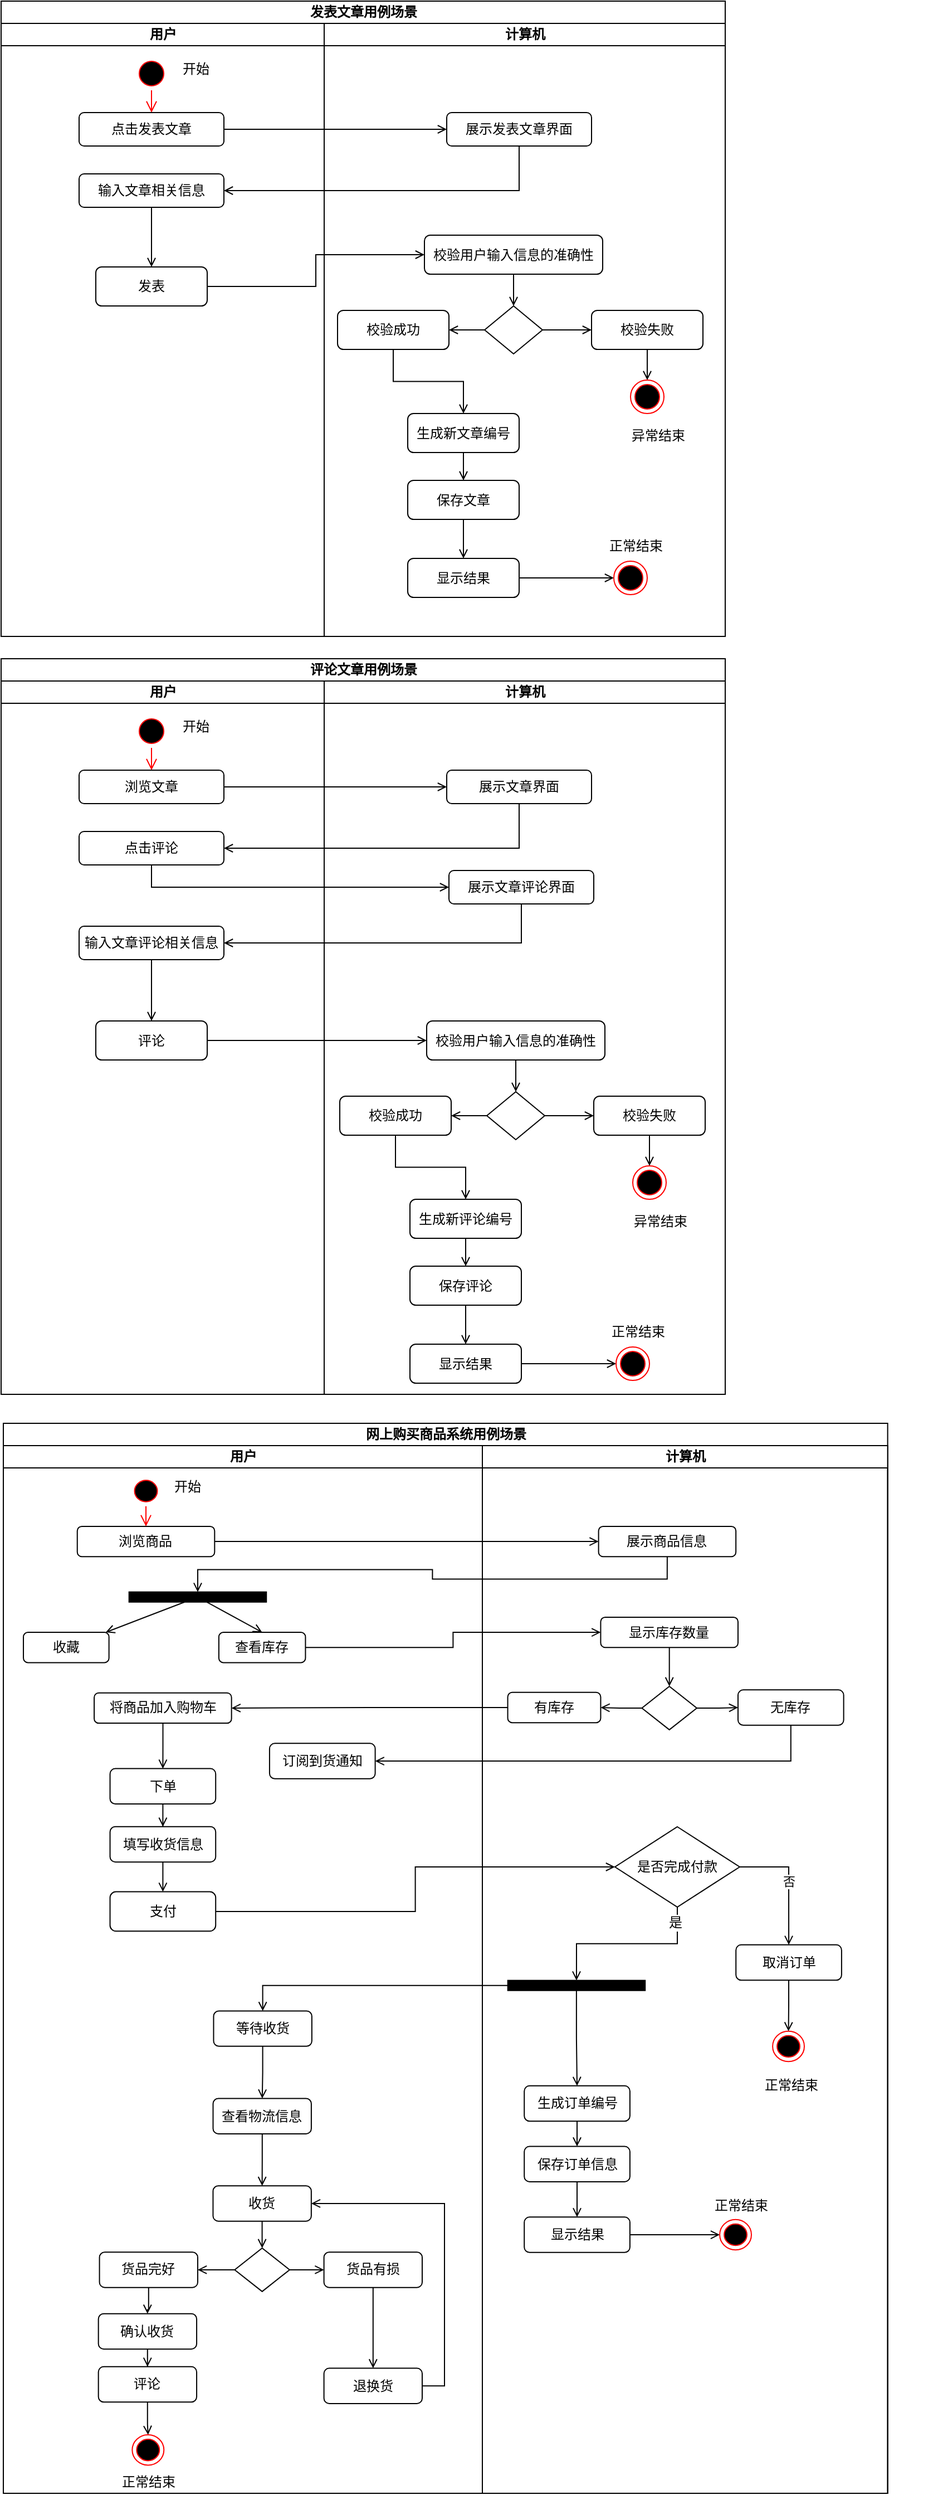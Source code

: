 <mxfile version="10.5.9" type="github"><diagram id="jBasl8lgkb4JKTrWV-qp" name="Page-1"><mxGraphModel dx="1448" dy="958" grid="1" gridSize="10" guides="1" tooltips="1" connect="1" arrows="1" fold="1" page="1" pageScale="1" pageWidth="1000" pageHeight="1169" math="0" shadow="0"><root><mxCell id="0"/><mxCell id="1" parent="0"/><mxCell id="3nHpxiF2lvMLMRA03GOL-1" value="发表文章用例场景" style="swimlane;html=1;childLayout=stackLayout;resizeParent=1;resizeParentMax=0;startSize=20;" parent="1" vertex="1"><mxGeometry x="20" y="20" width="650" height="570" as="geometry"/></mxCell><mxCell id="3nHpxiF2lvMLMRA03GOL-2" value="用户" style="swimlane;html=1;startSize=20;" parent="3nHpxiF2lvMLMRA03GOL-1" vertex="1"><mxGeometry y="20" width="290" height="550" as="geometry"/></mxCell><mxCell id="y1vb7JaNvTkRQ3xU6sZH-1" value="" style="ellipse;html=1;shape=startState;fillColor=#000000;strokeColor=#ff0000;" vertex="1" parent="3nHpxiF2lvMLMRA03GOL-2"><mxGeometry x="120" y="30" width="30" height="30" as="geometry"/></mxCell><mxCell id="y1vb7JaNvTkRQ3xU6sZH-2" value="" style="edgeStyle=orthogonalEdgeStyle;html=1;verticalAlign=bottom;endArrow=open;endSize=8;strokeColor=#ff0000;entryX=0.5;entryY=0;entryDx=0;entryDy=0;" edge="1" source="y1vb7JaNvTkRQ3xU6sZH-1" parent="3nHpxiF2lvMLMRA03GOL-2" target="y1vb7JaNvTkRQ3xU6sZH-3"><mxGeometry relative="1" as="geometry"><mxPoint x="135" y="100" as="targetPoint"/></mxGeometry></mxCell><mxCell id="y1vb7JaNvTkRQ3xU6sZH-3" value="点击发表文章" style="rounded=1;whiteSpace=wrap;html=1;" vertex="1" parent="3nHpxiF2lvMLMRA03GOL-2"><mxGeometry x="70" y="80" width="130" height="30" as="geometry"/></mxCell><mxCell id="y1vb7JaNvTkRQ3xU6sZH-38" style="edgeStyle=orthogonalEdgeStyle;rounded=0;orthogonalLoop=1;jettySize=auto;html=1;endArrow=open;endFill=0;" edge="1" parent="3nHpxiF2lvMLMRA03GOL-2" source="y1vb7JaNvTkRQ3xU6sZH-7" target="y1vb7JaNvTkRQ3xU6sZH-18"><mxGeometry relative="1" as="geometry"/></mxCell><mxCell id="y1vb7JaNvTkRQ3xU6sZH-7" value="输入文章相关信息" style="rounded=1;whiteSpace=wrap;html=1;" vertex="1" parent="3nHpxiF2lvMLMRA03GOL-2"><mxGeometry x="70" y="135" width="130" height="30" as="geometry"/></mxCell><mxCell id="y1vb7JaNvTkRQ3xU6sZH-18" value="发表" style="rounded=1;whiteSpace=wrap;html=1;" vertex="1" parent="3nHpxiF2lvMLMRA03GOL-2"><mxGeometry x="85" y="218.5" width="100" height="35" as="geometry"/></mxCell><mxCell id="y1vb7JaNvTkRQ3xU6sZH-36" value="开始" style="text;html=1;strokeColor=none;fillColor=none;align=center;verticalAlign=middle;whiteSpace=wrap;rounded=0;" vertex="1" parent="3nHpxiF2lvMLMRA03GOL-2"><mxGeometry x="150" y="32" width="50" height="18" as="geometry"/></mxCell><mxCell id="3nHpxiF2lvMLMRA03GOL-3" value="计算机" style="swimlane;html=1;startSize=20;" parent="3nHpxiF2lvMLMRA03GOL-1" vertex="1"><mxGeometry x="290" y="20" width="360" height="550" as="geometry"/></mxCell><mxCell id="y1vb7JaNvTkRQ3xU6sZH-5" value="展示发表文章界面" style="rounded=1;whiteSpace=wrap;html=1;" vertex="1" parent="3nHpxiF2lvMLMRA03GOL-3"><mxGeometry x="110" y="80" width="130" height="30" as="geometry"/></mxCell><mxCell id="y1vb7JaNvTkRQ3xU6sZH-12" style="edgeStyle=orthogonalEdgeStyle;rounded=0;orthogonalLoop=1;jettySize=auto;html=1;entryX=0.5;entryY=0;entryDx=0;entryDy=0;endArrow=open;endFill=0;" edge="1" parent="3nHpxiF2lvMLMRA03GOL-3" source="y1vb7JaNvTkRQ3xU6sZH-9" target="y1vb7JaNvTkRQ3xU6sZH-11"><mxGeometry relative="1" as="geometry"/></mxCell><mxCell id="y1vb7JaNvTkRQ3xU6sZH-9" value="校验用户输入信息的准确性" style="rounded=1;whiteSpace=wrap;html=1;" vertex="1" parent="3nHpxiF2lvMLMRA03GOL-3"><mxGeometry x="90" y="190" width="160" height="35" as="geometry"/></mxCell><mxCell id="y1vb7JaNvTkRQ3xU6sZH-14" style="edgeStyle=orthogonalEdgeStyle;rounded=0;orthogonalLoop=1;jettySize=auto;html=1;entryX=0;entryY=0.5;entryDx=0;entryDy=0;endArrow=open;endFill=0;" edge="1" parent="3nHpxiF2lvMLMRA03GOL-3" source="y1vb7JaNvTkRQ3xU6sZH-11" target="y1vb7JaNvTkRQ3xU6sZH-13"><mxGeometry relative="1" as="geometry"/></mxCell><mxCell id="y1vb7JaNvTkRQ3xU6sZH-16" style="edgeStyle=orthogonalEdgeStyle;rounded=0;orthogonalLoop=1;jettySize=auto;html=1;entryX=1;entryY=0.5;entryDx=0;entryDy=0;endArrow=open;endFill=0;" edge="1" parent="3nHpxiF2lvMLMRA03GOL-3" source="y1vb7JaNvTkRQ3xU6sZH-11" target="y1vb7JaNvTkRQ3xU6sZH-15"><mxGeometry relative="1" as="geometry"/></mxCell><mxCell id="y1vb7JaNvTkRQ3xU6sZH-11" value="" style="rhombus;whiteSpace=wrap;html=1;" vertex="1" parent="3nHpxiF2lvMLMRA03GOL-3"><mxGeometry x="144" y="253.5" width="52" height="43" as="geometry"/></mxCell><mxCell id="y1vb7JaNvTkRQ3xU6sZH-29" style="edgeStyle=orthogonalEdgeStyle;rounded=0;orthogonalLoop=1;jettySize=auto;html=1;entryX=0.5;entryY=0;entryDx=0;entryDy=0;endArrow=open;endFill=0;" edge="1" parent="3nHpxiF2lvMLMRA03GOL-3" source="y1vb7JaNvTkRQ3xU6sZH-13" target="y1vb7JaNvTkRQ3xU6sZH-27"><mxGeometry relative="1" as="geometry"/></mxCell><mxCell id="y1vb7JaNvTkRQ3xU6sZH-13" value="校验失败" style="rounded=1;whiteSpace=wrap;html=1;" vertex="1" parent="3nHpxiF2lvMLMRA03GOL-3"><mxGeometry x="240" y="257.5" width="100" height="35" as="geometry"/></mxCell><mxCell id="y1vb7JaNvTkRQ3xU6sZH-37" style="edgeStyle=orthogonalEdgeStyle;rounded=0;orthogonalLoop=1;jettySize=auto;html=1;entryX=0.5;entryY=0;entryDx=0;entryDy=0;endArrow=open;endFill=0;" edge="1" parent="3nHpxiF2lvMLMRA03GOL-3" source="y1vb7JaNvTkRQ3xU6sZH-15" target="y1vb7JaNvTkRQ3xU6sZH-21"><mxGeometry relative="1" as="geometry"/></mxCell><mxCell id="y1vb7JaNvTkRQ3xU6sZH-15" value="校验成功" style="rounded=1;whiteSpace=wrap;html=1;" vertex="1" parent="3nHpxiF2lvMLMRA03GOL-3"><mxGeometry x="12" y="257.5" width="100" height="35" as="geometry"/></mxCell><mxCell id="y1vb7JaNvTkRQ3xU6sZH-24" value="" style="edgeStyle=orthogonalEdgeStyle;rounded=0;orthogonalLoop=1;jettySize=auto;html=1;endArrow=open;endFill=0;" edge="1" parent="3nHpxiF2lvMLMRA03GOL-3" source="y1vb7JaNvTkRQ3xU6sZH-21" target="y1vb7JaNvTkRQ3xU6sZH-23"><mxGeometry relative="1" as="geometry"/></mxCell><mxCell id="y1vb7JaNvTkRQ3xU6sZH-21" value="生成新文章编号" style="rounded=1;whiteSpace=wrap;html=1;" vertex="1" parent="3nHpxiF2lvMLMRA03GOL-3"><mxGeometry x="75" y="350" width="100" height="35" as="geometry"/></mxCell><mxCell id="y1vb7JaNvTkRQ3xU6sZH-26" value="" style="edgeStyle=orthogonalEdgeStyle;rounded=0;orthogonalLoop=1;jettySize=auto;html=1;endArrow=open;endFill=0;" edge="1" parent="3nHpxiF2lvMLMRA03GOL-3" source="y1vb7JaNvTkRQ3xU6sZH-23" target="y1vb7JaNvTkRQ3xU6sZH-25"><mxGeometry relative="1" as="geometry"/></mxCell><mxCell id="y1vb7JaNvTkRQ3xU6sZH-23" value="保存文章" style="rounded=1;whiteSpace=wrap;html=1;" vertex="1" parent="3nHpxiF2lvMLMRA03GOL-3"><mxGeometry x="75" y="410" width="100" height="35" as="geometry"/></mxCell><mxCell id="y1vb7JaNvTkRQ3xU6sZH-31" style="edgeStyle=orthogonalEdgeStyle;rounded=0;orthogonalLoop=1;jettySize=auto;html=1;endArrow=open;endFill=0;" edge="1" parent="3nHpxiF2lvMLMRA03GOL-3" source="y1vb7JaNvTkRQ3xU6sZH-25" target="y1vb7JaNvTkRQ3xU6sZH-30"><mxGeometry relative="1" as="geometry"/></mxCell><mxCell id="y1vb7JaNvTkRQ3xU6sZH-25" value="显示结果" style="rounded=1;whiteSpace=wrap;html=1;" vertex="1" parent="3nHpxiF2lvMLMRA03GOL-3"><mxGeometry x="75" y="480" width="100" height="35" as="geometry"/></mxCell><mxCell id="y1vb7JaNvTkRQ3xU6sZH-27" value="" style="ellipse;html=1;shape=endState;fillColor=#000000;strokeColor=#ff0000;" vertex="1" parent="3nHpxiF2lvMLMRA03GOL-3"><mxGeometry x="275" y="320" width="30" height="30" as="geometry"/></mxCell><mxCell id="y1vb7JaNvTkRQ3xU6sZH-30" value="" style="ellipse;html=1;shape=endState;fillColor=#000000;strokeColor=#ff0000;" vertex="1" parent="3nHpxiF2lvMLMRA03GOL-3"><mxGeometry x="260" y="482.5" width="30" height="30" as="geometry"/></mxCell><mxCell id="y1vb7JaNvTkRQ3xU6sZH-34" value="异常结束" style="text;html=1;strokeColor=none;fillColor=none;align=center;verticalAlign=middle;whiteSpace=wrap;rounded=0;" vertex="1" parent="3nHpxiF2lvMLMRA03GOL-3"><mxGeometry x="270" y="358" width="60" height="23" as="geometry"/></mxCell><mxCell id="y1vb7JaNvTkRQ3xU6sZH-35" value="正常结束" style="text;html=1;strokeColor=none;fillColor=none;align=center;verticalAlign=middle;whiteSpace=wrap;rounded=0;" vertex="1" parent="3nHpxiF2lvMLMRA03GOL-3"><mxGeometry x="250" y="457" width="60" height="23" as="geometry"/></mxCell><mxCell id="y1vb7JaNvTkRQ3xU6sZH-6" value="" style="edgeStyle=orthogonalEdgeStyle;rounded=0;orthogonalLoop=1;jettySize=auto;html=1;endArrow=open;endFill=0;" edge="1" parent="3nHpxiF2lvMLMRA03GOL-1" source="y1vb7JaNvTkRQ3xU6sZH-3" target="y1vb7JaNvTkRQ3xU6sZH-5"><mxGeometry relative="1" as="geometry"/></mxCell><mxCell id="y1vb7JaNvTkRQ3xU6sZH-8" value="" style="edgeStyle=orthogonalEdgeStyle;rounded=0;orthogonalLoop=1;jettySize=auto;html=1;entryX=1;entryY=0.5;entryDx=0;entryDy=0;exitX=0.5;exitY=1;exitDx=0;exitDy=0;endArrow=open;endFill=0;" edge="1" parent="3nHpxiF2lvMLMRA03GOL-1" source="y1vb7JaNvTkRQ3xU6sZH-5" target="y1vb7JaNvTkRQ3xU6sZH-7"><mxGeometry relative="1" as="geometry"/></mxCell><mxCell id="y1vb7JaNvTkRQ3xU6sZH-39" style="edgeStyle=orthogonalEdgeStyle;rounded=0;orthogonalLoop=1;jettySize=auto;html=1;entryX=0;entryY=0.5;entryDx=0;entryDy=0;endArrow=open;endFill=0;" edge="1" parent="3nHpxiF2lvMLMRA03GOL-1" source="y1vb7JaNvTkRQ3xU6sZH-18" target="y1vb7JaNvTkRQ3xU6sZH-9"><mxGeometry relative="1" as="geometry"/></mxCell><mxCell id="y1vb7JaNvTkRQ3xU6sZH-40" value="评论文章用例场景" style="swimlane;html=1;childLayout=stackLayout;resizeParent=1;resizeParentMax=0;startSize=20;" vertex="1" parent="1"><mxGeometry x="20" y="610" width="650" height="660" as="geometry"/></mxCell><mxCell id="y1vb7JaNvTkRQ3xU6sZH-41" value="用户" style="swimlane;html=1;startSize=20;" vertex="1" parent="y1vb7JaNvTkRQ3xU6sZH-40"><mxGeometry y="20" width="290" height="640" as="geometry"/></mxCell><mxCell id="y1vb7JaNvTkRQ3xU6sZH-42" value="" style="ellipse;html=1;shape=startState;fillColor=#000000;strokeColor=#ff0000;" vertex="1" parent="y1vb7JaNvTkRQ3xU6sZH-41"><mxGeometry x="120" y="30" width="30" height="30" as="geometry"/></mxCell><mxCell id="y1vb7JaNvTkRQ3xU6sZH-43" value="" style="edgeStyle=orthogonalEdgeStyle;html=1;verticalAlign=bottom;endArrow=open;endSize=8;strokeColor=#ff0000;entryX=0.5;entryY=0;entryDx=0;entryDy=0;" edge="1" parent="y1vb7JaNvTkRQ3xU6sZH-41" source="y1vb7JaNvTkRQ3xU6sZH-42" target="y1vb7JaNvTkRQ3xU6sZH-44"><mxGeometry relative="1" as="geometry"><mxPoint x="135" y="100" as="targetPoint"/></mxGeometry></mxCell><mxCell id="y1vb7JaNvTkRQ3xU6sZH-44" value="浏览文章" style="rounded=1;whiteSpace=wrap;html=1;" vertex="1" parent="y1vb7JaNvTkRQ3xU6sZH-41"><mxGeometry x="70" y="80" width="130" height="30" as="geometry"/></mxCell><mxCell id="y1vb7JaNvTkRQ3xU6sZH-73" value="点击评论" style="rounded=1;whiteSpace=wrap;html=1;" vertex="1" parent="y1vb7JaNvTkRQ3xU6sZH-41"><mxGeometry x="70" y="135" width="130" height="30" as="geometry"/></mxCell><mxCell id="y1vb7JaNvTkRQ3xU6sZH-45" style="edgeStyle=orthogonalEdgeStyle;rounded=0;orthogonalLoop=1;jettySize=auto;html=1;endArrow=open;endFill=0;" edge="1" parent="y1vb7JaNvTkRQ3xU6sZH-41" source="y1vb7JaNvTkRQ3xU6sZH-46" target="y1vb7JaNvTkRQ3xU6sZH-47"><mxGeometry relative="1" as="geometry"/></mxCell><mxCell id="y1vb7JaNvTkRQ3xU6sZH-46" value="输入文章评论相关信息" style="rounded=1;whiteSpace=wrap;html=1;" vertex="1" parent="y1vb7JaNvTkRQ3xU6sZH-41"><mxGeometry x="70" y="220" width="130" height="30" as="geometry"/></mxCell><mxCell id="y1vb7JaNvTkRQ3xU6sZH-47" value="评论" style="rounded=1;whiteSpace=wrap;html=1;" vertex="1" parent="y1vb7JaNvTkRQ3xU6sZH-41"><mxGeometry x="85" y="305" width="100" height="35" as="geometry"/></mxCell><mxCell id="y1vb7JaNvTkRQ3xU6sZH-48" value="开始" style="text;html=1;strokeColor=none;fillColor=none;align=center;verticalAlign=middle;whiteSpace=wrap;rounded=0;" vertex="1" parent="y1vb7JaNvTkRQ3xU6sZH-41"><mxGeometry x="150" y="32" width="50" height="18" as="geometry"/></mxCell><mxCell id="y1vb7JaNvTkRQ3xU6sZH-72" style="edgeStyle=orthogonalEdgeStyle;rounded=0;orthogonalLoop=1;jettySize=auto;html=1;entryX=0;entryY=0.5;entryDx=0;entryDy=0;endArrow=open;endFill=0;" edge="1" parent="y1vb7JaNvTkRQ3xU6sZH-40" source="y1vb7JaNvTkRQ3xU6sZH-47" target="y1vb7JaNvTkRQ3xU6sZH-52"><mxGeometry relative="1" as="geometry"/></mxCell><mxCell id="y1vb7JaNvTkRQ3xU6sZH-49" value="计算机" style="swimlane;html=1;startSize=20;" vertex="1" parent="y1vb7JaNvTkRQ3xU6sZH-40"><mxGeometry x="290" y="20" width="360" height="640" as="geometry"/></mxCell><mxCell id="y1vb7JaNvTkRQ3xU6sZH-50" value="展示文章界面" style="rounded=1;whiteSpace=wrap;html=1;" vertex="1" parent="y1vb7JaNvTkRQ3xU6sZH-49"><mxGeometry x="110" y="80" width="130" height="30" as="geometry"/></mxCell><mxCell id="y1vb7JaNvTkRQ3xU6sZH-51" style="edgeStyle=orthogonalEdgeStyle;rounded=0;orthogonalLoop=1;jettySize=auto;html=1;entryX=0.5;entryY=0;entryDx=0;entryDy=0;endArrow=open;endFill=0;" edge="1" parent="y1vb7JaNvTkRQ3xU6sZH-49" source="y1vb7JaNvTkRQ3xU6sZH-52" target="y1vb7JaNvTkRQ3xU6sZH-55"><mxGeometry relative="1" as="geometry"/></mxCell><mxCell id="y1vb7JaNvTkRQ3xU6sZH-52" value="校验用户输入信息的准确性" style="rounded=1;whiteSpace=wrap;html=1;" vertex="1" parent="y1vb7JaNvTkRQ3xU6sZH-49"><mxGeometry x="92" y="305" width="160" height="35" as="geometry"/></mxCell><mxCell id="y1vb7JaNvTkRQ3xU6sZH-53" style="edgeStyle=orthogonalEdgeStyle;rounded=0;orthogonalLoop=1;jettySize=auto;html=1;entryX=0;entryY=0.5;entryDx=0;entryDy=0;endArrow=open;endFill=0;" edge="1" parent="y1vb7JaNvTkRQ3xU6sZH-49" source="y1vb7JaNvTkRQ3xU6sZH-55" target="y1vb7JaNvTkRQ3xU6sZH-57"><mxGeometry relative="1" as="geometry"/></mxCell><mxCell id="y1vb7JaNvTkRQ3xU6sZH-54" style="edgeStyle=orthogonalEdgeStyle;rounded=0;orthogonalLoop=1;jettySize=auto;html=1;entryX=1;entryY=0.5;entryDx=0;entryDy=0;endArrow=open;endFill=0;" edge="1" parent="y1vb7JaNvTkRQ3xU6sZH-49" source="y1vb7JaNvTkRQ3xU6sZH-55" target="y1vb7JaNvTkRQ3xU6sZH-59"><mxGeometry relative="1" as="geometry"/></mxCell><mxCell id="y1vb7JaNvTkRQ3xU6sZH-55" value="" style="rhombus;whiteSpace=wrap;html=1;" vertex="1" parent="y1vb7JaNvTkRQ3xU6sZH-49"><mxGeometry x="146" y="368.5" width="52" height="43" as="geometry"/></mxCell><mxCell id="y1vb7JaNvTkRQ3xU6sZH-56" style="edgeStyle=orthogonalEdgeStyle;rounded=0;orthogonalLoop=1;jettySize=auto;html=1;entryX=0.5;entryY=0;entryDx=0;entryDy=0;endArrow=open;endFill=0;" edge="1" parent="y1vb7JaNvTkRQ3xU6sZH-49" source="y1vb7JaNvTkRQ3xU6sZH-57" target="y1vb7JaNvTkRQ3xU6sZH-66"><mxGeometry relative="1" as="geometry"/></mxCell><mxCell id="y1vb7JaNvTkRQ3xU6sZH-57" value="校验失败" style="rounded=1;whiteSpace=wrap;html=1;" vertex="1" parent="y1vb7JaNvTkRQ3xU6sZH-49"><mxGeometry x="242" y="372.5" width="100" height="35" as="geometry"/></mxCell><mxCell id="y1vb7JaNvTkRQ3xU6sZH-58" style="edgeStyle=orthogonalEdgeStyle;rounded=0;orthogonalLoop=1;jettySize=auto;html=1;entryX=0.5;entryY=0;entryDx=0;entryDy=0;endArrow=open;endFill=0;" edge="1" parent="y1vb7JaNvTkRQ3xU6sZH-49" source="y1vb7JaNvTkRQ3xU6sZH-59" target="y1vb7JaNvTkRQ3xU6sZH-61"><mxGeometry relative="1" as="geometry"/></mxCell><mxCell id="y1vb7JaNvTkRQ3xU6sZH-59" value="校验成功" style="rounded=1;whiteSpace=wrap;html=1;" vertex="1" parent="y1vb7JaNvTkRQ3xU6sZH-49"><mxGeometry x="14" y="372.5" width="100" height="35" as="geometry"/></mxCell><mxCell id="y1vb7JaNvTkRQ3xU6sZH-60" value="" style="edgeStyle=orthogonalEdgeStyle;rounded=0;orthogonalLoop=1;jettySize=auto;html=1;endArrow=open;endFill=0;" edge="1" parent="y1vb7JaNvTkRQ3xU6sZH-49" source="y1vb7JaNvTkRQ3xU6sZH-61" target="y1vb7JaNvTkRQ3xU6sZH-63"><mxGeometry relative="1" as="geometry"/></mxCell><mxCell id="y1vb7JaNvTkRQ3xU6sZH-61" value="生成新评论编号" style="rounded=1;whiteSpace=wrap;html=1;" vertex="1" parent="y1vb7JaNvTkRQ3xU6sZH-49"><mxGeometry x="77" y="465" width="100" height="35" as="geometry"/></mxCell><mxCell id="y1vb7JaNvTkRQ3xU6sZH-62" value="" style="edgeStyle=orthogonalEdgeStyle;rounded=0;orthogonalLoop=1;jettySize=auto;html=1;endArrow=open;endFill=0;" edge="1" parent="y1vb7JaNvTkRQ3xU6sZH-49" source="y1vb7JaNvTkRQ3xU6sZH-63" target="y1vb7JaNvTkRQ3xU6sZH-65"><mxGeometry relative="1" as="geometry"/></mxCell><mxCell id="y1vb7JaNvTkRQ3xU6sZH-63" value="保存评论" style="rounded=1;whiteSpace=wrap;html=1;" vertex="1" parent="y1vb7JaNvTkRQ3xU6sZH-49"><mxGeometry x="77" y="525" width="100" height="35" as="geometry"/></mxCell><mxCell id="y1vb7JaNvTkRQ3xU6sZH-64" style="edgeStyle=orthogonalEdgeStyle;rounded=0;orthogonalLoop=1;jettySize=auto;html=1;endArrow=open;endFill=0;" edge="1" parent="y1vb7JaNvTkRQ3xU6sZH-49" source="y1vb7JaNvTkRQ3xU6sZH-65" target="y1vb7JaNvTkRQ3xU6sZH-67"><mxGeometry relative="1" as="geometry"/></mxCell><mxCell id="y1vb7JaNvTkRQ3xU6sZH-65" value="显示结果" style="rounded=1;whiteSpace=wrap;html=1;" vertex="1" parent="y1vb7JaNvTkRQ3xU6sZH-49"><mxGeometry x="77" y="595" width="100" height="35" as="geometry"/></mxCell><mxCell id="y1vb7JaNvTkRQ3xU6sZH-66" value="" style="ellipse;html=1;shape=endState;fillColor=#000000;strokeColor=#ff0000;" vertex="1" parent="y1vb7JaNvTkRQ3xU6sZH-49"><mxGeometry x="277" y="435" width="30" height="30" as="geometry"/></mxCell><mxCell id="y1vb7JaNvTkRQ3xU6sZH-67" value="" style="ellipse;html=1;shape=endState;fillColor=#000000;strokeColor=#ff0000;" vertex="1" parent="y1vb7JaNvTkRQ3xU6sZH-49"><mxGeometry x="262" y="597.5" width="30" height="30" as="geometry"/></mxCell><mxCell id="y1vb7JaNvTkRQ3xU6sZH-68" value="异常结束" style="text;html=1;strokeColor=none;fillColor=none;align=center;verticalAlign=middle;whiteSpace=wrap;rounded=0;" vertex="1" parent="y1vb7JaNvTkRQ3xU6sZH-49"><mxGeometry x="272" y="473" width="60" height="23" as="geometry"/></mxCell><mxCell id="y1vb7JaNvTkRQ3xU6sZH-69" value="正常结束" style="text;html=1;strokeColor=none;fillColor=none;align=center;verticalAlign=middle;whiteSpace=wrap;rounded=0;" vertex="1" parent="y1vb7JaNvTkRQ3xU6sZH-49"><mxGeometry x="252" y="572" width="60" height="23" as="geometry"/></mxCell><mxCell id="y1vb7JaNvTkRQ3xU6sZH-76" value="展示文章评论界面" style="rounded=1;whiteSpace=wrap;html=1;" vertex="1" parent="y1vb7JaNvTkRQ3xU6sZH-49"><mxGeometry x="112" y="170" width="130" height="30" as="geometry"/></mxCell><mxCell id="y1vb7JaNvTkRQ3xU6sZH-70" value="" style="edgeStyle=orthogonalEdgeStyle;rounded=0;orthogonalLoop=1;jettySize=auto;html=1;endArrow=open;endFill=0;" edge="1" parent="y1vb7JaNvTkRQ3xU6sZH-40" source="y1vb7JaNvTkRQ3xU6sZH-44" target="y1vb7JaNvTkRQ3xU6sZH-50"><mxGeometry relative="1" as="geometry"/></mxCell><mxCell id="y1vb7JaNvTkRQ3xU6sZH-71" value="" style="edgeStyle=orthogonalEdgeStyle;rounded=0;orthogonalLoop=1;jettySize=auto;html=1;entryX=1;entryY=0.5;entryDx=0;entryDy=0;exitX=0.5;exitY=1;exitDx=0;exitDy=0;endArrow=open;endFill=0;" edge="1" parent="y1vb7JaNvTkRQ3xU6sZH-40" source="y1vb7JaNvTkRQ3xU6sZH-50" target="y1vb7JaNvTkRQ3xU6sZH-73"><mxGeometry relative="1" as="geometry"/></mxCell><mxCell id="y1vb7JaNvTkRQ3xU6sZH-77" value="" style="edgeStyle=orthogonalEdgeStyle;rounded=0;orthogonalLoop=1;jettySize=auto;html=1;endArrow=open;endFill=0;exitX=0.5;exitY=1;exitDx=0;exitDy=0;entryX=0;entryY=0.5;entryDx=0;entryDy=0;" edge="1" parent="y1vb7JaNvTkRQ3xU6sZH-40" source="y1vb7JaNvTkRQ3xU6sZH-73" target="y1vb7JaNvTkRQ3xU6sZH-76"><mxGeometry relative="1" as="geometry"/></mxCell><mxCell id="y1vb7JaNvTkRQ3xU6sZH-78" style="edgeStyle=orthogonalEdgeStyle;rounded=0;orthogonalLoop=1;jettySize=auto;html=1;entryX=1;entryY=0.5;entryDx=0;entryDy=0;endArrow=open;endFill=0;exitX=0.5;exitY=1;exitDx=0;exitDy=0;" edge="1" parent="y1vb7JaNvTkRQ3xU6sZH-40" source="y1vb7JaNvTkRQ3xU6sZH-76" target="y1vb7JaNvTkRQ3xU6sZH-46"><mxGeometry relative="1" as="geometry"/></mxCell><mxCell id="y1vb7JaNvTkRQ3xU6sZH-278" value="" style="group" vertex="1" connectable="0" parent="1"><mxGeometry x="22" y="1300" width="838" height="960" as="geometry"/></mxCell><mxCell id="y1vb7JaNvTkRQ3xU6sZH-79" value="网上购买商品系统用例场景" style="swimlane;html=1;childLayout=stackLayout;resizeParent=1;resizeParentMax=0;startSize=20;" vertex="1" parent="y1vb7JaNvTkRQ3xU6sZH-278"><mxGeometry y="-4" width="793.815" height="960" as="geometry"/></mxCell><mxCell id="y1vb7JaNvTkRQ3xU6sZH-80" value="用户" style="swimlane;html=1;startSize=20;" vertex="1" parent="y1vb7JaNvTkRQ3xU6sZH-79"><mxGeometry y="20" width="430" height="940" as="geometry"/></mxCell><mxCell id="y1vb7JaNvTkRQ3xU6sZH-81" value="" style="ellipse;html=1;shape=startState;fillColor=#000000;strokeColor=#ff0000;" vertex="1" parent="y1vb7JaNvTkRQ3xU6sZH-80"><mxGeometry x="113.793" y="27.17" width="28.448" height="27.17" as="geometry"/></mxCell><mxCell id="y1vb7JaNvTkRQ3xU6sZH-82" value="" style="edgeStyle=orthogonalEdgeStyle;html=1;verticalAlign=bottom;endArrow=open;endSize=8;strokeColor=#ff0000;entryX=0.5;entryY=0;entryDx=0;entryDy=0;" edge="1" parent="y1vb7JaNvTkRQ3xU6sZH-80" source="y1vb7JaNvTkRQ3xU6sZH-81" target="y1vb7JaNvTkRQ3xU6sZH-83"><mxGeometry relative="1" as="geometry"><mxPoint x="128.017" y="90.566" as="targetPoint"/></mxGeometry></mxCell><mxCell id="y1vb7JaNvTkRQ3xU6sZH-83" value="浏览商品" style="rounded=1;whiteSpace=wrap;html=1;" vertex="1" parent="y1vb7JaNvTkRQ3xU6sZH-80"><mxGeometry x="66.379" y="72.453" width="123.276" height="27.17" as="geometry"/></mxCell><mxCell id="y1vb7JaNvTkRQ3xU6sZH-85" style="edgeStyle=orthogonalEdgeStyle;rounded=0;orthogonalLoop=1;jettySize=auto;html=1;endArrow=open;endFill=0;" edge="1" parent="y1vb7JaNvTkRQ3xU6sZH-80" source="y1vb7JaNvTkRQ3xU6sZH-86" target="y1vb7JaNvTkRQ3xU6sZH-87"><mxGeometry relative="1" as="geometry"/></mxCell><mxCell id="y1vb7JaNvTkRQ3xU6sZH-86" value="将商品加入购物车" style="rounded=1;whiteSpace=wrap;html=1;" vertex="1" parent="y1vb7JaNvTkRQ3xU6sZH-80"><mxGeometry x="81.552" y="221.887" width="123.276" height="27.17" as="geometry"/></mxCell><mxCell id="y1vb7JaNvTkRQ3xU6sZH-140" value="" style="edgeStyle=orthogonalEdgeStyle;rounded=0;orthogonalLoop=1;jettySize=auto;html=1;endArrow=open;endFill=0;" edge="1" parent="y1vb7JaNvTkRQ3xU6sZH-80" source="y1vb7JaNvTkRQ3xU6sZH-87" target="y1vb7JaNvTkRQ3xU6sZH-139"><mxGeometry relative="1" as="geometry"/></mxCell><mxCell id="y1vb7JaNvTkRQ3xU6sZH-87" value="下单" style="rounded=1;whiteSpace=wrap;html=1;" vertex="1" parent="y1vb7JaNvTkRQ3xU6sZH-80"><mxGeometry x="95.776" y="289.811" width="94.828" height="31.698" as="geometry"/></mxCell><mxCell id="y1vb7JaNvTkRQ3xU6sZH-145" value="" style="edgeStyle=orthogonalEdgeStyle;rounded=0;orthogonalLoop=1;jettySize=auto;html=1;endArrow=open;endFill=0;" edge="1" parent="y1vb7JaNvTkRQ3xU6sZH-80" source="y1vb7JaNvTkRQ3xU6sZH-139" target="y1vb7JaNvTkRQ3xU6sZH-144"><mxGeometry relative="1" as="geometry"/></mxCell><mxCell id="y1vb7JaNvTkRQ3xU6sZH-139" value="填写收货信息" style="rounded=1;whiteSpace=wrap;html=1;" vertex="1" parent="y1vb7JaNvTkRQ3xU6sZH-80"><mxGeometry x="95.776" y="341.887" width="94.828" height="31.698" as="geometry"/></mxCell><mxCell id="y1vb7JaNvTkRQ3xU6sZH-144" value="支付" style="rounded=1;whiteSpace=wrap;html=1;" vertex="1" parent="y1vb7JaNvTkRQ3xU6sZH-80"><mxGeometry x="95.776" y="400.302" width="94.828" height="35.321" as="geometry"/></mxCell><mxCell id="y1vb7JaNvTkRQ3xU6sZH-88" value="开始" style="text;html=1;strokeColor=none;fillColor=none;align=center;verticalAlign=middle;whiteSpace=wrap;rounded=0;" vertex="1" parent="y1vb7JaNvTkRQ3xU6sZH-80"><mxGeometry x="142.241" y="28.981" width="47.414" height="16.302" as="geometry"/></mxCell><mxCell id="y1vb7JaNvTkRQ3xU6sZH-121" style="rounded=0;orthogonalLoop=1;jettySize=auto;html=1;endArrow=open;endFill=0;" edge="1" parent="y1vb7JaNvTkRQ3xU6sZH-80" source="y1vb7JaNvTkRQ3xU6sZH-116" target="y1vb7JaNvTkRQ3xU6sZH-117"><mxGeometry relative="1" as="geometry"/></mxCell><mxCell id="y1vb7JaNvTkRQ3xU6sZH-123" style="rounded=0;orthogonalLoop=1;jettySize=auto;html=1;entryX=0.5;entryY=0;entryDx=0;entryDy=0;endArrow=open;endFill=0;" edge="1" parent="y1vb7JaNvTkRQ3xU6sZH-80" source="y1vb7JaNvTkRQ3xU6sZH-116" target="y1vb7JaNvTkRQ3xU6sZH-122"><mxGeometry relative="1" as="geometry"/></mxCell><mxCell id="y1vb7JaNvTkRQ3xU6sZH-116" value="" style="rounded=0;whiteSpace=wrap;html=1;gradientColor=none;fillColor=#000000;" vertex="1" parent="y1vb7JaNvTkRQ3xU6sZH-80"><mxGeometry x="112.845" y="131.321" width="123.276" height="9.057" as="geometry"/></mxCell><mxCell id="y1vb7JaNvTkRQ3xU6sZH-117" value="收藏" style="rounded=1;whiteSpace=wrap;html=1;" vertex="1" parent="y1vb7JaNvTkRQ3xU6sZH-80"><mxGeometry x="18.017" y="167.547" width="76.81" height="27.17" as="geometry"/></mxCell><mxCell id="y1vb7JaNvTkRQ3xU6sZH-122" value="查看库存" style="rounded=1;whiteSpace=wrap;html=1;" vertex="1" parent="y1vb7JaNvTkRQ3xU6sZH-80"><mxGeometry x="193.448" y="167.547" width="77.759" height="27.17" as="geometry"/></mxCell><mxCell id="y1vb7JaNvTkRQ3xU6sZH-141" value="订阅到货通知" style="rounded=1;whiteSpace=wrap;html=1;" vertex="1" parent="y1vb7JaNvTkRQ3xU6sZH-80"><mxGeometry x="238.965" y="267.17" width="94.828" height="31.698" as="geometry"/></mxCell><mxCell id="y1vb7JaNvTkRQ3xU6sZH-312" style="edgeStyle=orthogonalEdgeStyle;rounded=0;orthogonalLoop=1;jettySize=auto;html=1;endArrow=open;endFill=0;" edge="1" parent="y1vb7JaNvTkRQ3xU6sZH-80" source="y1vb7JaNvTkRQ3xU6sZH-237" target="y1vb7JaNvTkRQ3xU6sZH-245"><mxGeometry relative="1" as="geometry"/></mxCell><mxCell id="y1vb7JaNvTkRQ3xU6sZH-237" value="等待收货" style="rounded=1;whiteSpace=wrap;html=1;" vertex="1" parent="y1vb7JaNvTkRQ3xU6sZH-80"><mxGeometry x="188.733" y="507.217" width="88.19" height="31.698" as="geometry"/></mxCell><mxCell id="y1vb7JaNvTkRQ3xU6sZH-248" value="" style="edgeStyle=orthogonalEdgeStyle;rounded=0;orthogonalLoop=1;jettySize=auto;html=1;endArrow=open;endFill=0;" edge="1" parent="y1vb7JaNvTkRQ3xU6sZH-80" source="y1vb7JaNvTkRQ3xU6sZH-245" target="y1vb7JaNvTkRQ3xU6sZH-247"><mxGeometry relative="1" as="geometry"/></mxCell><mxCell id="y1vb7JaNvTkRQ3xU6sZH-245" value="查看物流信息" style="rounded=1;whiteSpace=wrap;html=1;" vertex="1" parent="y1vb7JaNvTkRQ3xU6sZH-80"><mxGeometry x="188.259" y="585.764" width="88.19" height="31.698" as="geometry"/></mxCell><mxCell id="y1vb7JaNvTkRQ3xU6sZH-250" style="edgeStyle=orthogonalEdgeStyle;rounded=0;orthogonalLoop=1;jettySize=auto;html=1;entryX=0.5;entryY=0;entryDx=0;entryDy=0;endArrow=open;endFill=0;" edge="1" parent="y1vb7JaNvTkRQ3xU6sZH-80" source="y1vb7JaNvTkRQ3xU6sZH-247" target="y1vb7JaNvTkRQ3xU6sZH-249"><mxGeometry relative="1" as="geometry"/></mxCell><mxCell id="y1vb7JaNvTkRQ3xU6sZH-247" value="收货" style="rounded=1;whiteSpace=wrap;html=1;" vertex="1" parent="y1vb7JaNvTkRQ3xU6sZH-80"><mxGeometry x="188.233" y="664.132" width="88.19" height="31.698" as="geometry"/></mxCell><mxCell id="y1vb7JaNvTkRQ3xU6sZH-253" style="edgeStyle=orthogonalEdgeStyle;rounded=0;orthogonalLoop=1;jettySize=auto;html=1;entryX=1;entryY=0.5;entryDx=0;entryDy=0;endArrow=open;endFill=0;" edge="1" parent="y1vb7JaNvTkRQ3xU6sZH-80" source="y1vb7JaNvTkRQ3xU6sZH-249" target="y1vb7JaNvTkRQ3xU6sZH-251"><mxGeometry relative="1" as="geometry"/></mxCell><mxCell id="y1vb7JaNvTkRQ3xU6sZH-254" style="edgeStyle=orthogonalEdgeStyle;rounded=0;orthogonalLoop=1;jettySize=auto;html=1;endArrow=open;endFill=0;" edge="1" parent="y1vb7JaNvTkRQ3xU6sZH-80" source="y1vb7JaNvTkRQ3xU6sZH-249" target="y1vb7JaNvTkRQ3xU6sZH-252"><mxGeometry relative="1" as="geometry"/></mxCell><mxCell id="y1vb7JaNvTkRQ3xU6sZH-249" value="" style="rhombus;whiteSpace=wrap;html=1;" vertex="1" parent="y1vb7JaNvTkRQ3xU6sZH-80"><mxGeometry x="207.672" y="720" width="49.31" height="38.943" as="geometry"/></mxCell><mxCell id="y1vb7JaNvTkRQ3xU6sZH-256" value="" style="edgeStyle=orthogonalEdgeStyle;rounded=0;orthogonalLoop=1;jettySize=auto;html=1;endArrow=open;endFill=0;" edge="1" parent="y1vb7JaNvTkRQ3xU6sZH-80" source="y1vb7JaNvTkRQ3xU6sZH-251" target="y1vb7JaNvTkRQ3xU6sZH-255"><mxGeometry relative="1" as="geometry"/></mxCell><mxCell id="y1vb7JaNvTkRQ3xU6sZH-251" value="货品完好" style="rounded=1;whiteSpace=wrap;html=1;" vertex="1" parent="y1vb7JaNvTkRQ3xU6sZH-80"><mxGeometry x="86.293" y="723.623" width="88.19" height="31.698" as="geometry"/></mxCell><mxCell id="y1vb7JaNvTkRQ3xU6sZH-258" value="" style="edgeStyle=orthogonalEdgeStyle;rounded=0;orthogonalLoop=1;jettySize=auto;html=1;endArrow=open;endFill=0;" edge="1" parent="y1vb7JaNvTkRQ3xU6sZH-80" source="y1vb7JaNvTkRQ3xU6sZH-255" target="y1vb7JaNvTkRQ3xU6sZH-257"><mxGeometry relative="1" as="geometry"/></mxCell><mxCell id="y1vb7JaNvTkRQ3xU6sZH-255" value="确认收货" style="rounded=1;whiteSpace=wrap;html=1;" vertex="1" parent="y1vb7JaNvTkRQ3xU6sZH-80"><mxGeometry x="85.345" y="778.868" width="88.19" height="31.698" as="geometry"/></mxCell><mxCell id="y1vb7JaNvTkRQ3xU6sZH-263" style="edgeStyle=orthogonalEdgeStyle;rounded=0;orthogonalLoop=1;jettySize=auto;html=1;endArrow=open;endFill=0;" edge="1" parent="y1vb7JaNvTkRQ3xU6sZH-80" source="y1vb7JaNvTkRQ3xU6sZH-257" target="y1vb7JaNvTkRQ3xU6sZH-261"><mxGeometry relative="1" as="geometry"/></mxCell><mxCell id="y1vb7JaNvTkRQ3xU6sZH-257" value="评论" style="rounded=1;whiteSpace=wrap;html=1;" vertex="1" parent="y1vb7JaNvTkRQ3xU6sZH-80"><mxGeometry x="85.345" y="826.415" width="88.19" height="31.698" as="geometry"/></mxCell><mxCell id="y1vb7JaNvTkRQ3xU6sZH-265" value="" style="edgeStyle=orthogonalEdgeStyle;rounded=0;orthogonalLoop=1;jettySize=auto;html=1;endArrow=open;endFill=0;" edge="1" parent="y1vb7JaNvTkRQ3xU6sZH-80" source="y1vb7JaNvTkRQ3xU6sZH-252" target="y1vb7JaNvTkRQ3xU6sZH-264"><mxGeometry relative="1" as="geometry"/></mxCell><mxCell id="y1vb7JaNvTkRQ3xU6sZH-252" value="货品有损" style="rounded=1;whiteSpace=wrap;html=1;" vertex="1" parent="y1vb7JaNvTkRQ3xU6sZH-80"><mxGeometry x="287.802" y="723.623" width="88.19" height="31.698" as="geometry"/></mxCell><mxCell id="y1vb7JaNvTkRQ3xU6sZH-266" style="edgeStyle=orthogonalEdgeStyle;rounded=0;orthogonalLoop=1;jettySize=auto;html=1;entryX=1;entryY=0.5;entryDx=0;entryDy=0;endArrow=open;endFill=0;exitX=1;exitY=0.5;exitDx=0;exitDy=0;" edge="1" parent="y1vb7JaNvTkRQ3xU6sZH-80" source="y1vb7JaNvTkRQ3xU6sZH-264" target="y1vb7JaNvTkRQ3xU6sZH-247"><mxGeometry relative="1" as="geometry"/></mxCell><mxCell id="y1vb7JaNvTkRQ3xU6sZH-264" value="退换货" style="rounded=1;whiteSpace=wrap;html=1;" vertex="1" parent="y1vb7JaNvTkRQ3xU6sZH-80"><mxGeometry x="287.802" y="827.774" width="88.19" height="31.698" as="geometry"/></mxCell><mxCell id="y1vb7JaNvTkRQ3xU6sZH-260" value="" style="group" vertex="1" connectable="0" parent="y1vb7JaNvTkRQ3xU6sZH-80"><mxGeometry x="102.414" y="887.547" width="56.897" height="57.057" as="geometry"/></mxCell><mxCell id="y1vb7JaNvTkRQ3xU6sZH-261" value="" style="ellipse;html=1;shape=endState;fillColor=#000000;strokeColor=#ff0000;" vertex="1" parent="y1vb7JaNvTkRQ3xU6sZH-260"><mxGeometry x="13.276" width="28.448" height="27.17" as="geometry"/></mxCell><mxCell id="y1vb7JaNvTkRQ3xU6sZH-262" value="正常结束" style="text;html=1;strokeColor=none;fillColor=none;align=center;verticalAlign=middle;whiteSpace=wrap;rounded=0;" vertex="1" parent="y1vb7JaNvTkRQ3xU6sZH-260"><mxGeometry y="32.226" width="56.897" height="20.83" as="geometry"/></mxCell><mxCell id="y1vb7JaNvTkRQ3xU6sZH-90" value="计算机" style="swimlane;html=1;startSize=20;" vertex="1" parent="y1vb7JaNvTkRQ3xU6sZH-79"><mxGeometry x="430" y="20" width="363.815" height="940" as="geometry"/></mxCell><mxCell id="y1vb7JaNvTkRQ3xU6sZH-91" value="展示商品信息" style="rounded=1;whiteSpace=wrap;html=1;" vertex="1" parent="y1vb7JaNvTkRQ3xU6sZH-90"><mxGeometry x="104.31" y="72.453" width="123.276" height="27.17" as="geometry"/></mxCell><mxCell id="y1vb7JaNvTkRQ3xU6sZH-101" value="" style="edgeStyle=orthogonalEdgeStyle;rounded=0;orthogonalLoop=1;jettySize=auto;html=1;endArrow=open;endFill=0;" edge="1" parent="y1vb7JaNvTkRQ3xU6sZH-90" source="y1vb7JaNvTkRQ3xU6sZH-102" target="y1vb7JaNvTkRQ3xU6sZH-104"><mxGeometry relative="1" as="geometry"/></mxCell><mxCell id="y1vb7JaNvTkRQ3xU6sZH-102" value="生成订单编号" style="rounded=1;whiteSpace=wrap;html=1;" vertex="1" parent="y1vb7JaNvTkRQ3xU6sZH-90"><mxGeometry x="37.621" y="574.434" width="94.828" height="31.698" as="geometry"/></mxCell><mxCell id="y1vb7JaNvTkRQ3xU6sZH-103" value="" style="edgeStyle=orthogonalEdgeStyle;rounded=0;orthogonalLoop=1;jettySize=auto;html=1;endArrow=open;endFill=0;" edge="1" parent="y1vb7JaNvTkRQ3xU6sZH-90" source="y1vb7JaNvTkRQ3xU6sZH-104" target="y1vb7JaNvTkRQ3xU6sZH-106"><mxGeometry relative="1" as="geometry"/></mxCell><mxCell id="y1vb7JaNvTkRQ3xU6sZH-104" value="保存订单信息" style="rounded=1;whiteSpace=wrap;html=1;" vertex="1" parent="y1vb7JaNvTkRQ3xU6sZH-90"><mxGeometry x="37.621" y="628.774" width="94.828" height="31.698" as="geometry"/></mxCell><mxCell id="y1vb7JaNvTkRQ3xU6sZH-105" style="edgeStyle=orthogonalEdgeStyle;rounded=0;orthogonalLoop=1;jettySize=auto;html=1;endArrow=open;endFill=0;" edge="1" parent="y1vb7JaNvTkRQ3xU6sZH-90" source="y1vb7JaNvTkRQ3xU6sZH-106" target="y1vb7JaNvTkRQ3xU6sZH-108"><mxGeometry relative="1" as="geometry"/></mxCell><mxCell id="y1vb7JaNvTkRQ3xU6sZH-106" value="显示结果" style="rounded=1;whiteSpace=wrap;html=1;" vertex="1" parent="y1vb7JaNvTkRQ3xU6sZH-90"><mxGeometry x="37.621" y="692.17" width="94.828" height="31.698" as="geometry"/></mxCell><mxCell id="y1vb7JaNvTkRQ3xU6sZH-125" style="edgeStyle=orthogonalEdgeStyle;rounded=0;orthogonalLoop=1;jettySize=auto;html=1;entryX=0.5;entryY=0;entryDx=0;entryDy=0;endArrow=open;endFill=0;" edge="1" parent="y1vb7JaNvTkRQ3xU6sZH-90" source="y1vb7JaNvTkRQ3xU6sZH-111" target="y1vb7JaNvTkRQ3xU6sZH-124"><mxGeometry relative="1" as="geometry"/></mxCell><mxCell id="y1vb7JaNvTkRQ3xU6sZH-111" value="显示库存数量" style="rounded=1;whiteSpace=wrap;html=1;" vertex="1" parent="y1vb7JaNvTkRQ3xU6sZH-90"><mxGeometry x="106.207" y="153.962" width="123.276" height="27.17" as="geometry"/></mxCell><mxCell id="y1vb7JaNvTkRQ3xU6sZH-135" style="edgeStyle=orthogonalEdgeStyle;rounded=0;orthogonalLoop=1;jettySize=auto;html=1;endArrow=open;endFill=0;" edge="1" parent="y1vb7JaNvTkRQ3xU6sZH-90" source="y1vb7JaNvTkRQ3xU6sZH-124" target="y1vb7JaNvTkRQ3xU6sZH-131"><mxGeometry relative="1" as="geometry"/></mxCell><mxCell id="y1vb7JaNvTkRQ3xU6sZH-137" style="edgeStyle=orthogonalEdgeStyle;rounded=0;orthogonalLoop=1;jettySize=auto;html=1;entryX=1;entryY=0.5;entryDx=0;entryDy=0;endArrow=open;endFill=0;" edge="1" parent="y1vb7JaNvTkRQ3xU6sZH-90" source="y1vb7JaNvTkRQ3xU6sZH-124" target="y1vb7JaNvTkRQ3xU6sZH-136"><mxGeometry relative="1" as="geometry"/></mxCell><mxCell id="y1vb7JaNvTkRQ3xU6sZH-124" value="" style="rhombus;whiteSpace=wrap;html=1;" vertex="1" parent="y1vb7JaNvTkRQ3xU6sZH-90"><mxGeometry x="143.19" y="216" width="49.31" height="38.943" as="geometry"/></mxCell><mxCell id="y1vb7JaNvTkRQ3xU6sZH-136" value="有库存" style="rounded=1;whiteSpace=wrap;html=1;" vertex="1" parent="y1vb7JaNvTkRQ3xU6sZH-90"><mxGeometry x="22.759" y="221.434" width="83.448" height="27.17" as="geometry"/></mxCell><mxCell id="y1vb7JaNvTkRQ3xU6sZH-131" value="无库存" style="rounded=1;whiteSpace=wrap;html=1;" vertex="1" parent="y1vb7JaNvTkRQ3xU6sZH-90"><mxGeometry x="229.483" y="219.17" width="94.828" height="31.698" as="geometry"/></mxCell><mxCell id="y1vb7JaNvTkRQ3xU6sZH-239" value="" style="group" vertex="1" connectable="0" parent="y1vb7JaNvTkRQ3xU6sZH-90"><mxGeometry x="203.569" y="671.34" width="56.897" height="50.264" as="geometry"/></mxCell><mxCell id="y1vb7JaNvTkRQ3xU6sZH-108" value="" style="ellipse;html=1;shape=endState;fillColor=#000000;strokeColor=#ff0000;" vertex="1" parent="y1vb7JaNvTkRQ3xU6sZH-239"><mxGeometry x="9.483" y="23.094" width="28.448" height="27.17" as="geometry"/></mxCell><mxCell id="y1vb7JaNvTkRQ3xU6sZH-110" value="正常结束" style="text;html=1;strokeColor=none;fillColor=none;align=center;verticalAlign=middle;whiteSpace=wrap;rounded=0;" vertex="1" parent="y1vb7JaNvTkRQ3xU6sZH-239"><mxGeometry width="56.897" height="20.83" as="geometry"/></mxCell><mxCell id="y1vb7JaNvTkRQ3xU6sZH-283" value="否" style="edgeStyle=orthogonalEdgeStyle;rounded=0;orthogonalLoop=1;jettySize=auto;html=1;entryX=0.5;entryY=0;entryDx=0;entryDy=0;endArrow=open;endFill=0;exitX=1;exitY=0.5;exitDx=0;exitDy=0;" edge="1" parent="y1vb7JaNvTkRQ3xU6sZH-90" source="y1vb7JaNvTkRQ3xU6sZH-281" target="y1vb7JaNvTkRQ3xU6sZH-282"><mxGeometry relative="1" as="geometry"/></mxCell><mxCell id="y1vb7JaNvTkRQ3xU6sZH-281" value="是否完成付款" style="rhombus;whiteSpace=wrap;html=1;fillColor=#FFFFFF;gradientColor=none;" vertex="1" parent="y1vb7JaNvTkRQ3xU6sZH-90"><mxGeometry x="119" y="342" width="112" height="72" as="geometry"/></mxCell><mxCell id="y1vb7JaNvTkRQ3xU6sZH-317" style="edgeStyle=orthogonalEdgeStyle;rounded=0;orthogonalLoop=1;jettySize=auto;html=1;entryX=0.5;entryY=0;entryDx=0;entryDy=0;endArrow=open;endFill=0;" edge="1" parent="y1vb7JaNvTkRQ3xU6sZH-90" source="y1vb7JaNvTkRQ3xU6sZH-282" target="y1vb7JaNvTkRQ3xU6sZH-316"><mxGeometry relative="1" as="geometry"/></mxCell><mxCell id="y1vb7JaNvTkRQ3xU6sZH-282" value="取消订单" style="rounded=1;whiteSpace=wrap;html=1;" vertex="1" parent="y1vb7JaNvTkRQ3xU6sZH-90"><mxGeometry x="227.621" y="447.934" width="94.828" height="31.698" as="geometry"/></mxCell><mxCell id="y1vb7JaNvTkRQ3xU6sZH-315" style="edgeStyle=orthogonalEdgeStyle;rounded=0;orthogonalLoop=1;jettySize=auto;html=1;endArrow=open;endFill=0;" edge="1" parent="y1vb7JaNvTkRQ3xU6sZH-90" source="y1vb7JaNvTkRQ3xU6sZH-313" target="y1vb7JaNvTkRQ3xU6sZH-102"><mxGeometry relative="1" as="geometry"/></mxCell><mxCell id="y1vb7JaNvTkRQ3xU6sZH-313" value="" style="rounded=0;whiteSpace=wrap;html=1;gradientColor=none;fillColor=#000000;" vertex="1" parent="y1vb7JaNvTkRQ3xU6sZH-90"><mxGeometry x="22.845" y="479.821" width="123.276" height="9.057" as="geometry"/></mxCell><mxCell id="y1vb7JaNvTkRQ3xU6sZH-310" style="edgeStyle=orthogonalEdgeStyle;rounded=0;orthogonalLoop=1;jettySize=auto;html=1;endArrow=open;endFill=0;exitX=0.5;exitY=1;exitDx=0;exitDy=0;entryX=0.5;entryY=0;entryDx=0;entryDy=0;" edge="1" parent="y1vb7JaNvTkRQ3xU6sZH-90" source="y1vb7JaNvTkRQ3xU6sZH-281" target="y1vb7JaNvTkRQ3xU6sZH-313"><mxGeometry relative="1" as="geometry"><mxPoint x="98" y="494" as="targetPoint"/></mxGeometry></mxCell><mxCell id="y1vb7JaNvTkRQ3xU6sZH-311" value="是" style="text;html=1;resizable=0;points=[];align=center;verticalAlign=middle;labelBackgroundColor=#ffffff;" vertex="1" connectable="0" parent="y1vb7JaNvTkRQ3xU6sZH-310"><mxGeometry x="-0.886" y="-1" relative="1" as="geometry"><mxPoint x="-1" y="5" as="offset"/></mxGeometry></mxCell><mxCell id="y1vb7JaNvTkRQ3xU6sZH-316" value="" style="ellipse;html=1;shape=endState;fillColor=#000000;strokeColor=#ff0000;" vertex="1" parent="y1vb7JaNvTkRQ3xU6sZH-90"><mxGeometry x="260.552" y="525.434" width="28.448" height="27.17" as="geometry"/></mxCell><mxCell id="y1vb7JaNvTkRQ3xU6sZH-318" value="正常结束" style="text;html=1;strokeColor=none;fillColor=none;align=center;verticalAlign=middle;whiteSpace=wrap;rounded=0;" vertex="1" parent="y1vb7JaNvTkRQ3xU6sZH-90"><mxGeometry x="248.569" y="563.84" width="56.897" height="20.83" as="geometry"/></mxCell><mxCell id="y1vb7JaNvTkRQ3xU6sZH-112" value="" style="edgeStyle=orthogonalEdgeStyle;rounded=0;orthogonalLoop=1;jettySize=auto;html=1;endArrow=open;endFill=0;" edge="1" parent="y1vb7JaNvTkRQ3xU6sZH-79" source="y1vb7JaNvTkRQ3xU6sZH-83" target="y1vb7JaNvTkRQ3xU6sZH-91"><mxGeometry relative="1" as="geometry"/></mxCell><mxCell id="y1vb7JaNvTkRQ3xU6sZH-120" style="edgeStyle=orthogonalEdgeStyle;rounded=0;orthogonalLoop=1;jettySize=auto;html=1;entryX=0.5;entryY=0;entryDx=0;entryDy=0;endArrow=open;endFill=0;exitX=0.5;exitY=1;exitDx=0;exitDy=0;" edge="1" parent="y1vb7JaNvTkRQ3xU6sZH-79" source="y1vb7JaNvTkRQ3xU6sZH-91" target="y1vb7JaNvTkRQ3xU6sZH-116"><mxGeometry relative="1" as="geometry"/></mxCell><mxCell id="y1vb7JaNvTkRQ3xU6sZH-126" style="edgeStyle=orthogonalEdgeStyle;rounded=0;orthogonalLoop=1;jettySize=auto;html=1;entryX=0;entryY=0.5;entryDx=0;entryDy=0;endArrow=open;endFill=0;" edge="1" parent="y1vb7JaNvTkRQ3xU6sZH-79" source="y1vb7JaNvTkRQ3xU6sZH-122" target="y1vb7JaNvTkRQ3xU6sZH-111"><mxGeometry relative="1" as="geometry"/></mxCell><mxCell id="y1vb7JaNvTkRQ3xU6sZH-138" style="edgeStyle=orthogonalEdgeStyle;rounded=0;orthogonalLoop=1;jettySize=auto;html=1;entryX=1;entryY=0.5;entryDx=0;entryDy=0;endArrow=open;endFill=0;" edge="1" parent="y1vb7JaNvTkRQ3xU6sZH-79" source="y1vb7JaNvTkRQ3xU6sZH-136" target="y1vb7JaNvTkRQ3xU6sZH-86"><mxGeometry relative="1" as="geometry"/></mxCell><mxCell id="y1vb7JaNvTkRQ3xU6sZH-142" value="" style="edgeStyle=orthogonalEdgeStyle;rounded=0;orthogonalLoop=1;jettySize=auto;html=1;endArrow=open;endFill=0;exitX=0.5;exitY=1;exitDx=0;exitDy=0;entryX=1;entryY=0.5;entryDx=0;entryDy=0;" edge="1" parent="y1vb7JaNvTkRQ3xU6sZH-79" source="y1vb7JaNvTkRQ3xU6sZH-131" target="y1vb7JaNvTkRQ3xU6sZH-141"><mxGeometry relative="1" as="geometry"/></mxCell><mxCell id="y1vb7JaNvTkRQ3xU6sZH-280" value="" style="edgeStyle=orthogonalEdgeStyle;rounded=0;orthogonalLoop=1;jettySize=auto;html=1;endArrow=open;endFill=0;entryX=0;entryY=0.5;entryDx=0;entryDy=0;" edge="1" parent="y1vb7JaNvTkRQ3xU6sZH-79" source="y1vb7JaNvTkRQ3xU6sZH-144" target="y1vb7JaNvTkRQ3xU6sZH-281"><mxGeometry relative="1" as="geometry"><mxPoint x="608" y="434" as="targetPoint"/></mxGeometry></mxCell><mxCell id="y1vb7JaNvTkRQ3xU6sZH-314" style="edgeStyle=orthogonalEdgeStyle;rounded=0;orthogonalLoop=1;jettySize=auto;html=1;entryX=0.5;entryY=0;entryDx=0;entryDy=0;endArrow=open;endFill=0;" edge="1" parent="y1vb7JaNvTkRQ3xU6sZH-79" source="y1vb7JaNvTkRQ3xU6sZH-313" target="y1vb7JaNvTkRQ3xU6sZH-237"><mxGeometry relative="1" as="geometry"/></mxCell></root></mxGraphModel></diagram></mxfile>